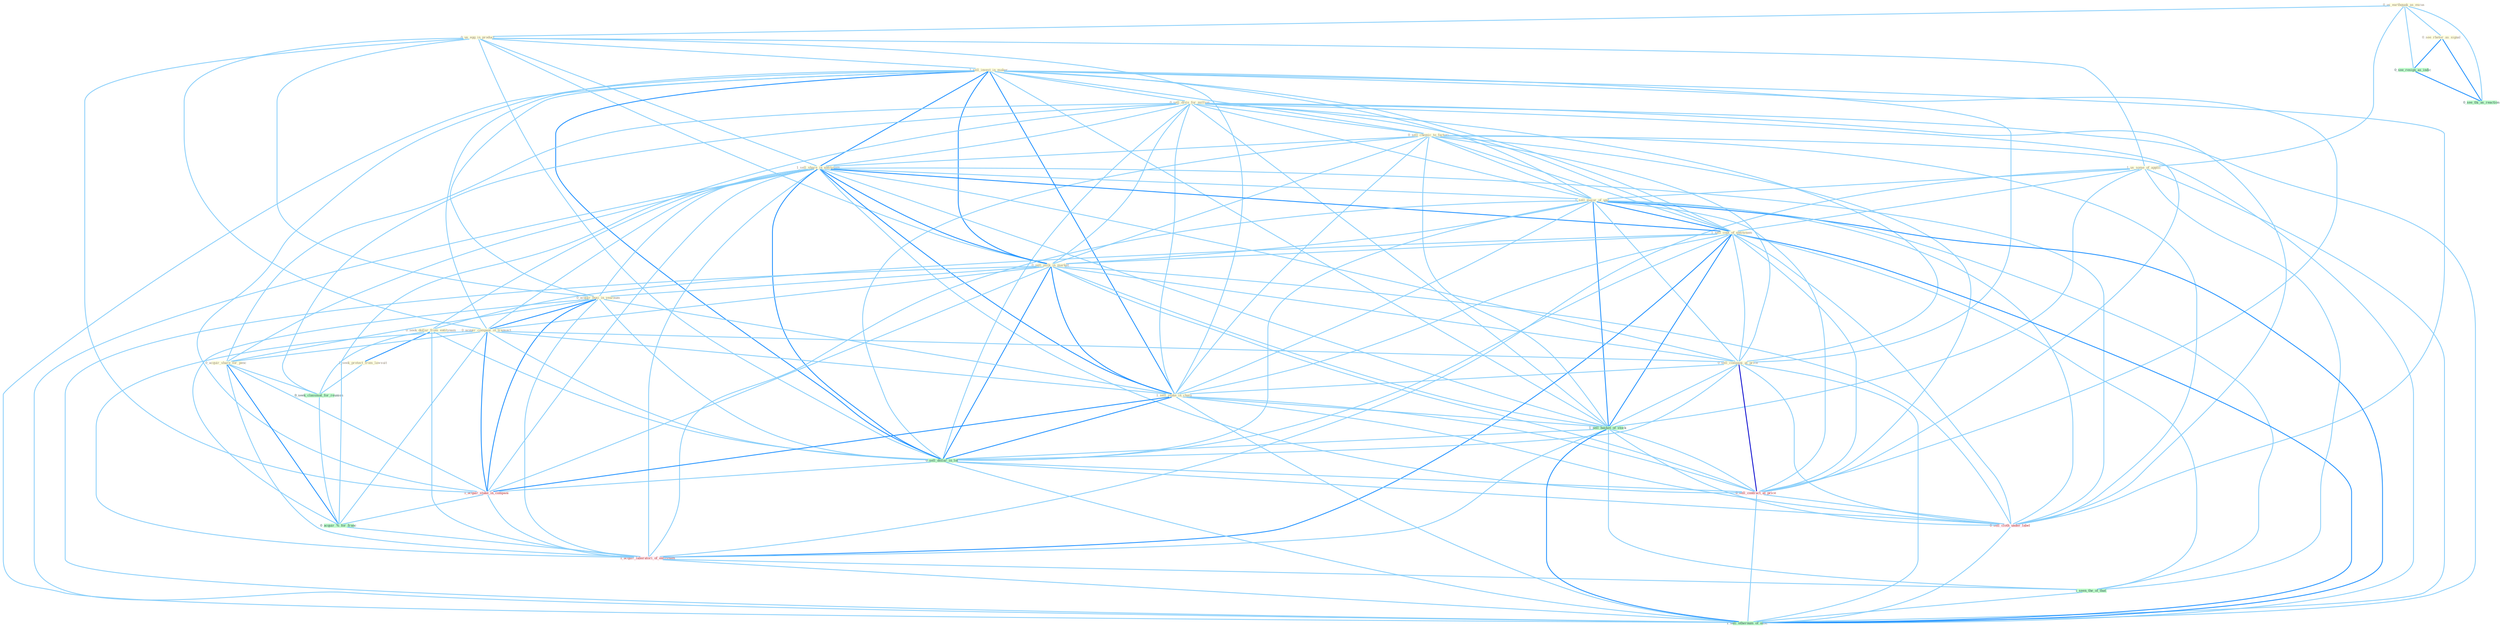 Graph G{ 
    node
    [shape=polygon,style=filled,width=.5,height=.06,color="#BDFCC9",fixedsize=true,fontsize=4,
    fontcolor="#2f4f4f"];
    {node
    [color="#ffffe0", fontcolor="#8b7d6b"] "0_us_earthquak_as_excus " "0_us_egg_in_product " "0_see_rhetor_as_signal " "1_sell_invest_in_maker " "1_us_some_of_applic " "0_sell_divis_for_million " "0_sell_chemic_to_factori " "1_sell_share_in_entitynam " "1_sell_major_of_unit " "1_sell_copi_of_entitynam " "0_seek_dollar_from_entitynam " "0_sell_milk_in_market " "0_acquir_busi_in_yearnum " "0_acquir_compani_in_transact " "0_acquir_share_for_penc " "0_sell_compani_at_price " "1_seek_protect_from_lawsuit " "1_sell_stake_in_chain "}
{node [color="#fff0f5", fontcolor="#b22222"] "1_acquir_stake_in_compani " "0_sell_contract_at_price " "1_acquir_laboratori_of_entitynam " "0_sell_cloth_under_label "}
edge [color="#B0E2FF"];

	"0_us_earthquak_as_excus " -- "0_us_egg_in_product " [w="1", color="#87cefa" ];
	"0_us_earthquak_as_excus " -- "0_see_rhetor_as_signal " [w="1", color="#87cefa" ];
	"0_us_earthquak_as_excus " -- "1_us_some_of_applic " [w="1", color="#87cefa" ];
	"0_us_earthquak_as_excus " -- "0_see_resign_as_indic " [w="1", color="#87cefa" ];
	"0_us_earthquak_as_excus " -- "0_see_thi_as_reaction " [w="1", color="#87cefa" ];
	"0_us_egg_in_product " -- "1_sell_invest_in_maker " [w="1", color="#87cefa" ];
	"0_us_egg_in_product " -- "1_us_some_of_applic " [w="1", color="#87cefa" ];
	"0_us_egg_in_product " -- "1_sell_share_in_entitynam " [w="1", color="#87cefa" ];
	"0_us_egg_in_product " -- "0_sell_milk_in_market " [w="1", color="#87cefa" ];
	"0_us_egg_in_product " -- "0_acquir_busi_in_yearnum " [w="1", color="#87cefa" ];
	"0_us_egg_in_product " -- "0_acquir_compani_in_transact " [w="1", color="#87cefa" ];
	"0_us_egg_in_product " -- "1_sell_stake_in_chain " [w="1", color="#87cefa" ];
	"0_us_egg_in_product " -- "0_sell_dollar_in_lot " [w="1", color="#87cefa" ];
	"0_us_egg_in_product " -- "1_acquir_stake_in_compani " [w="1", color="#87cefa" ];
	"0_see_rhetor_as_signal " -- "0_see_resign_as_indic " [w="2", color="#1e90ff" , len=0.8];
	"0_see_rhetor_as_signal " -- "0_see_thi_as_reaction " [w="2", color="#1e90ff" , len=0.8];
	"1_sell_invest_in_maker " -- "0_sell_divis_for_million " [w="1", color="#87cefa" ];
	"1_sell_invest_in_maker " -- "0_sell_chemic_to_factori " [w="1", color="#87cefa" ];
	"1_sell_invest_in_maker " -- "1_sell_share_in_entitynam " [w="2", color="#1e90ff" , len=0.8];
	"1_sell_invest_in_maker " -- "1_sell_major_of_unit " [w="1", color="#87cefa" ];
	"1_sell_invest_in_maker " -- "1_sell_copi_of_entitynam " [w="1", color="#87cefa" ];
	"1_sell_invest_in_maker " -- "0_sell_milk_in_market " [w="2", color="#1e90ff" , len=0.8];
	"1_sell_invest_in_maker " -- "0_acquir_busi_in_yearnum " [w="1", color="#87cefa" ];
	"1_sell_invest_in_maker " -- "0_acquir_compani_in_transact " [w="1", color="#87cefa" ];
	"1_sell_invest_in_maker " -- "0_sell_compani_at_price " [w="1", color="#87cefa" ];
	"1_sell_invest_in_maker " -- "1_sell_stake_in_chain " [w="2", color="#1e90ff" , len=0.8];
	"1_sell_invest_in_maker " -- "1_sell_basket_of_stock " [w="1", color="#87cefa" ];
	"1_sell_invest_in_maker " -- "0_sell_dollar_in_lot " [w="2", color="#1e90ff" , len=0.8];
	"1_sell_invest_in_maker " -- "1_acquir_stake_in_compani " [w="1", color="#87cefa" ];
	"1_sell_invest_in_maker " -- "0_sell_contract_at_price " [w="1", color="#87cefa" ];
	"1_sell_invest_in_maker " -- "0_sell_cloth_under_label " [w="1", color="#87cefa" ];
	"1_sell_invest_in_maker " -- "1_sell_othernum_of_offic " [w="1", color="#87cefa" ];
	"1_us_some_of_applic " -- "1_sell_major_of_unit " [w="1", color="#87cefa" ];
	"1_us_some_of_applic " -- "1_sell_copi_of_entitynam " [w="1", color="#87cefa" ];
	"1_us_some_of_applic " -- "1_sell_basket_of_stock " [w="1", color="#87cefa" ];
	"1_us_some_of_applic " -- "1_acquir_laboratori_of_entitynam " [w="1", color="#87cefa" ];
	"1_us_some_of_applic " -- "1_seen_the_of_that " [w="1", color="#87cefa" ];
	"1_us_some_of_applic " -- "1_sell_othernum_of_offic " [w="1", color="#87cefa" ];
	"0_sell_divis_for_million " -- "0_sell_chemic_to_factori " [w="1", color="#87cefa" ];
	"0_sell_divis_for_million " -- "1_sell_share_in_entitynam " [w="1", color="#87cefa" ];
	"0_sell_divis_for_million " -- "1_sell_major_of_unit " [w="1", color="#87cefa" ];
	"0_sell_divis_for_million " -- "1_sell_copi_of_entitynam " [w="1", color="#87cefa" ];
	"0_sell_divis_for_million " -- "0_sell_milk_in_market " [w="1", color="#87cefa" ];
	"0_sell_divis_for_million " -- "0_acquir_share_for_penc " [w="1", color="#87cefa" ];
	"0_sell_divis_for_million " -- "0_sell_compani_at_price " [w="1", color="#87cefa" ];
	"0_sell_divis_for_million " -- "1_sell_stake_in_chain " [w="1", color="#87cefa" ];
	"0_sell_divis_for_million " -- "0_seek_classmat_for_reunion " [w="1", color="#87cefa" ];
	"0_sell_divis_for_million " -- "1_sell_basket_of_stock " [w="1", color="#87cefa" ];
	"0_sell_divis_for_million " -- "0_sell_dollar_in_lot " [w="1", color="#87cefa" ];
	"0_sell_divis_for_million " -- "0_acquir_%_for_franc " [w="1", color="#87cefa" ];
	"0_sell_divis_for_million " -- "0_sell_contract_at_price " [w="1", color="#87cefa" ];
	"0_sell_divis_for_million " -- "0_sell_cloth_under_label " [w="1", color="#87cefa" ];
	"0_sell_divis_for_million " -- "1_sell_othernum_of_offic " [w="1", color="#87cefa" ];
	"0_sell_chemic_to_factori " -- "1_sell_share_in_entitynam " [w="1", color="#87cefa" ];
	"0_sell_chemic_to_factori " -- "1_sell_major_of_unit " [w="1", color="#87cefa" ];
	"0_sell_chemic_to_factori " -- "1_sell_copi_of_entitynam " [w="1", color="#87cefa" ];
	"0_sell_chemic_to_factori " -- "0_sell_milk_in_market " [w="1", color="#87cefa" ];
	"0_sell_chemic_to_factori " -- "0_sell_compani_at_price " [w="1", color="#87cefa" ];
	"0_sell_chemic_to_factori " -- "1_sell_stake_in_chain " [w="1", color="#87cefa" ];
	"0_sell_chemic_to_factori " -- "1_sell_basket_of_stock " [w="1", color="#87cefa" ];
	"0_sell_chemic_to_factori " -- "0_sell_dollar_in_lot " [w="1", color="#87cefa" ];
	"0_sell_chemic_to_factori " -- "0_sell_contract_at_price " [w="1", color="#87cefa" ];
	"0_sell_chemic_to_factori " -- "0_sell_cloth_under_label " [w="1", color="#87cefa" ];
	"0_sell_chemic_to_factori " -- "1_sell_othernum_of_offic " [w="1", color="#87cefa" ];
	"1_sell_share_in_entitynam " -- "1_sell_major_of_unit " [w="1", color="#87cefa" ];
	"1_sell_share_in_entitynam " -- "1_sell_copi_of_entitynam " [w="2", color="#1e90ff" , len=0.8];
	"1_sell_share_in_entitynam " -- "0_seek_dollar_from_entitynam " [w="1", color="#87cefa" ];
	"1_sell_share_in_entitynam " -- "0_sell_milk_in_market " [w="2", color="#1e90ff" , len=0.8];
	"1_sell_share_in_entitynam " -- "0_acquir_busi_in_yearnum " [w="1", color="#87cefa" ];
	"1_sell_share_in_entitynam " -- "0_acquir_compani_in_transact " [w="1", color="#87cefa" ];
	"1_sell_share_in_entitynam " -- "0_acquir_share_for_penc " [w="1", color="#87cefa" ];
	"1_sell_share_in_entitynam " -- "0_sell_compani_at_price " [w="1", color="#87cefa" ];
	"1_sell_share_in_entitynam " -- "1_sell_stake_in_chain " [w="2", color="#1e90ff" , len=0.8];
	"1_sell_share_in_entitynam " -- "1_sell_basket_of_stock " [w="1", color="#87cefa" ];
	"1_sell_share_in_entitynam " -- "0_sell_dollar_in_lot " [w="2", color="#1e90ff" , len=0.8];
	"1_sell_share_in_entitynam " -- "1_acquir_stake_in_compani " [w="1", color="#87cefa" ];
	"1_sell_share_in_entitynam " -- "0_sell_contract_at_price " [w="1", color="#87cefa" ];
	"1_sell_share_in_entitynam " -- "1_acquir_laboratori_of_entitynam " [w="1", color="#87cefa" ];
	"1_sell_share_in_entitynam " -- "0_sell_cloth_under_label " [w="1", color="#87cefa" ];
	"1_sell_share_in_entitynam " -- "1_sell_othernum_of_offic " [w="1", color="#87cefa" ];
	"1_sell_major_of_unit " -- "1_sell_copi_of_entitynam " [w="2", color="#1e90ff" , len=0.8];
	"1_sell_major_of_unit " -- "0_sell_milk_in_market " [w="1", color="#87cefa" ];
	"1_sell_major_of_unit " -- "0_sell_compani_at_price " [w="1", color="#87cefa" ];
	"1_sell_major_of_unit " -- "1_sell_stake_in_chain " [w="1", color="#87cefa" ];
	"1_sell_major_of_unit " -- "1_sell_basket_of_stock " [w="2", color="#1e90ff" , len=0.8];
	"1_sell_major_of_unit " -- "0_sell_dollar_in_lot " [w="1", color="#87cefa" ];
	"1_sell_major_of_unit " -- "0_sell_contract_at_price " [w="1", color="#87cefa" ];
	"1_sell_major_of_unit " -- "1_acquir_laboratori_of_entitynam " [w="1", color="#87cefa" ];
	"1_sell_major_of_unit " -- "0_sell_cloth_under_label " [w="1", color="#87cefa" ];
	"1_sell_major_of_unit " -- "1_seen_the_of_that " [w="1", color="#87cefa" ];
	"1_sell_major_of_unit " -- "1_sell_othernum_of_offic " [w="2", color="#1e90ff" , len=0.8];
	"1_sell_copi_of_entitynam " -- "0_seek_dollar_from_entitynam " [w="1", color="#87cefa" ];
	"1_sell_copi_of_entitynam " -- "0_sell_milk_in_market " [w="1", color="#87cefa" ];
	"1_sell_copi_of_entitynam " -- "0_sell_compani_at_price " [w="1", color="#87cefa" ];
	"1_sell_copi_of_entitynam " -- "1_sell_stake_in_chain " [w="1", color="#87cefa" ];
	"1_sell_copi_of_entitynam " -- "1_sell_basket_of_stock " [w="2", color="#1e90ff" , len=0.8];
	"1_sell_copi_of_entitynam " -- "0_sell_dollar_in_lot " [w="1", color="#87cefa" ];
	"1_sell_copi_of_entitynam " -- "0_sell_contract_at_price " [w="1", color="#87cefa" ];
	"1_sell_copi_of_entitynam " -- "1_acquir_laboratori_of_entitynam " [w="2", color="#1e90ff" , len=0.8];
	"1_sell_copi_of_entitynam " -- "0_sell_cloth_under_label " [w="1", color="#87cefa" ];
	"1_sell_copi_of_entitynam " -- "1_seen_the_of_that " [w="1", color="#87cefa" ];
	"1_sell_copi_of_entitynam " -- "1_sell_othernum_of_offic " [w="2", color="#1e90ff" , len=0.8];
	"0_seek_dollar_from_entitynam " -- "1_seek_protect_from_lawsuit " [w="2", color="#1e90ff" , len=0.8];
	"0_seek_dollar_from_entitynam " -- "0_seek_classmat_for_reunion " [w="1", color="#87cefa" ];
	"0_seek_dollar_from_entitynam " -- "0_sell_dollar_in_lot " [w="1", color="#87cefa" ];
	"0_seek_dollar_from_entitynam " -- "1_acquir_laboratori_of_entitynam " [w="1", color="#87cefa" ];
	"0_sell_milk_in_market " -- "0_acquir_busi_in_yearnum " [w="1", color="#87cefa" ];
	"0_sell_milk_in_market " -- "0_acquir_compani_in_transact " [w="1", color="#87cefa" ];
	"0_sell_milk_in_market " -- "0_sell_compani_at_price " [w="1", color="#87cefa" ];
	"0_sell_milk_in_market " -- "1_sell_stake_in_chain " [w="2", color="#1e90ff" , len=0.8];
	"0_sell_milk_in_market " -- "1_sell_basket_of_stock " [w="1", color="#87cefa" ];
	"0_sell_milk_in_market " -- "0_sell_dollar_in_lot " [w="2", color="#1e90ff" , len=0.8];
	"0_sell_milk_in_market " -- "1_acquir_stake_in_compani " [w="1", color="#87cefa" ];
	"0_sell_milk_in_market " -- "0_sell_contract_at_price " [w="1", color="#87cefa" ];
	"0_sell_milk_in_market " -- "0_sell_cloth_under_label " [w="1", color="#87cefa" ];
	"0_sell_milk_in_market " -- "1_sell_othernum_of_offic " [w="1", color="#87cefa" ];
	"0_acquir_busi_in_yearnum " -- "0_acquir_compani_in_transact " [w="2", color="#1e90ff" , len=0.8];
	"0_acquir_busi_in_yearnum " -- "0_acquir_share_for_penc " [w="1", color="#87cefa" ];
	"0_acquir_busi_in_yearnum " -- "1_sell_stake_in_chain " [w="1", color="#87cefa" ];
	"0_acquir_busi_in_yearnum " -- "0_sell_dollar_in_lot " [w="1", color="#87cefa" ];
	"0_acquir_busi_in_yearnum " -- "1_acquir_stake_in_compani " [w="2", color="#1e90ff" , len=0.8];
	"0_acquir_busi_in_yearnum " -- "0_acquir_%_for_franc " [w="1", color="#87cefa" ];
	"0_acquir_busi_in_yearnum " -- "1_acquir_laboratori_of_entitynam " [w="1", color="#87cefa" ];
	"0_acquir_compani_in_transact " -- "0_acquir_share_for_penc " [w="1", color="#87cefa" ];
	"0_acquir_compani_in_transact " -- "0_sell_compani_at_price " [w="1", color="#87cefa" ];
	"0_acquir_compani_in_transact " -- "1_sell_stake_in_chain " [w="1", color="#87cefa" ];
	"0_acquir_compani_in_transact " -- "0_sell_dollar_in_lot " [w="1", color="#87cefa" ];
	"0_acquir_compani_in_transact " -- "1_acquir_stake_in_compani " [w="2", color="#1e90ff" , len=0.8];
	"0_acquir_compani_in_transact " -- "0_acquir_%_for_franc " [w="1", color="#87cefa" ];
	"0_acquir_compani_in_transact " -- "1_acquir_laboratori_of_entitynam " [w="1", color="#87cefa" ];
	"0_acquir_share_for_penc " -- "0_seek_classmat_for_reunion " [w="1", color="#87cefa" ];
	"0_acquir_share_for_penc " -- "1_acquir_stake_in_compani " [w="1", color="#87cefa" ];
	"0_acquir_share_for_penc " -- "0_acquir_%_for_franc " [w="2", color="#1e90ff" , len=0.8];
	"0_acquir_share_for_penc " -- "1_acquir_laboratori_of_entitynam " [w="1", color="#87cefa" ];
	"0_sell_compani_at_price " -- "1_sell_stake_in_chain " [w="1", color="#87cefa" ];
	"0_sell_compani_at_price " -- "1_sell_basket_of_stock " [w="1", color="#87cefa" ];
	"0_sell_compani_at_price " -- "0_sell_dollar_in_lot " [w="1", color="#87cefa" ];
	"0_sell_compani_at_price " -- "0_sell_contract_at_price " [w="3", color="#0000cd" , len=0.6];
	"0_sell_compani_at_price " -- "0_sell_cloth_under_label " [w="1", color="#87cefa" ];
	"0_sell_compani_at_price " -- "1_sell_othernum_of_offic " [w="1", color="#87cefa" ];
	"1_seek_protect_from_lawsuit " -- "0_seek_classmat_for_reunion " [w="1", color="#87cefa" ];
	"1_sell_stake_in_chain " -- "1_sell_basket_of_stock " [w="1", color="#87cefa" ];
	"1_sell_stake_in_chain " -- "0_sell_dollar_in_lot " [w="2", color="#1e90ff" , len=0.8];
	"1_sell_stake_in_chain " -- "1_acquir_stake_in_compani " [w="2", color="#1e90ff" , len=0.8];
	"1_sell_stake_in_chain " -- "0_sell_contract_at_price " [w="1", color="#87cefa" ];
	"1_sell_stake_in_chain " -- "0_sell_cloth_under_label " [w="1", color="#87cefa" ];
	"1_sell_stake_in_chain " -- "1_sell_othernum_of_offic " [w="1", color="#87cefa" ];
	"0_seek_classmat_for_reunion " -- "0_acquir_%_for_franc " [w="1", color="#87cefa" ];
	"1_sell_basket_of_stock " -- "0_sell_dollar_in_lot " [w="1", color="#87cefa" ];
	"1_sell_basket_of_stock " -- "0_sell_contract_at_price " [w="1", color="#87cefa" ];
	"1_sell_basket_of_stock " -- "1_acquir_laboratori_of_entitynam " [w="1", color="#87cefa" ];
	"1_sell_basket_of_stock " -- "0_sell_cloth_under_label " [w="1", color="#87cefa" ];
	"1_sell_basket_of_stock " -- "1_seen_the_of_that " [w="1", color="#87cefa" ];
	"1_sell_basket_of_stock " -- "1_sell_othernum_of_offic " [w="2", color="#1e90ff" , len=0.8];
	"0_sell_dollar_in_lot " -- "1_acquir_stake_in_compani " [w="1", color="#87cefa" ];
	"0_sell_dollar_in_lot " -- "0_sell_contract_at_price " [w="1", color="#87cefa" ];
	"0_sell_dollar_in_lot " -- "0_sell_cloth_under_label " [w="1", color="#87cefa" ];
	"0_sell_dollar_in_lot " -- "1_sell_othernum_of_offic " [w="1", color="#87cefa" ];
	"0_see_resign_as_indic " -- "0_see_thi_as_reaction " [w="2", color="#1e90ff" , len=0.8];
	"1_acquir_stake_in_compani " -- "0_acquir_%_for_franc " [w="1", color="#87cefa" ];
	"1_acquir_stake_in_compani " -- "1_acquir_laboratori_of_entitynam " [w="1", color="#87cefa" ];
	"0_acquir_%_for_franc " -- "1_acquir_laboratori_of_entitynam " [w="1", color="#87cefa" ];
	"0_sell_contract_at_price " -- "0_sell_cloth_under_label " [w="1", color="#87cefa" ];
	"0_sell_contract_at_price " -- "1_sell_othernum_of_offic " [w="1", color="#87cefa" ];
	"1_acquir_laboratori_of_entitynam " -- "1_seen_the_of_that " [w="1", color="#87cefa" ];
	"1_acquir_laboratori_of_entitynam " -- "1_sell_othernum_of_offic " [w="1", color="#87cefa" ];
	"0_sell_cloth_under_label " -- "1_sell_othernum_of_offic " [w="1", color="#87cefa" ];
	"1_seen_the_of_that " -- "1_sell_othernum_of_offic " [w="1", color="#87cefa" ];
}